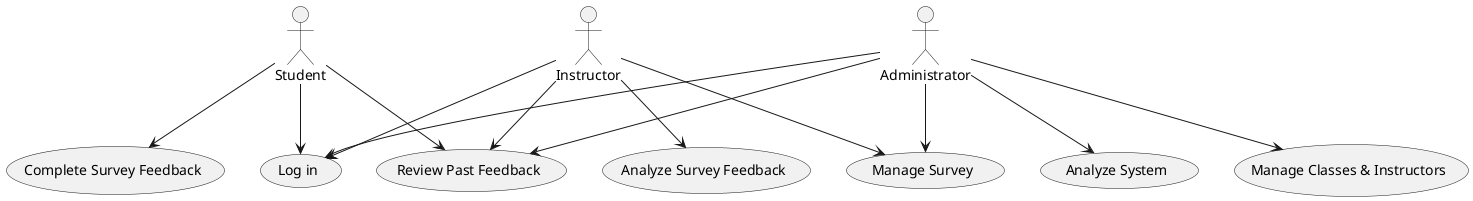 @startuml
' Define actors
actor Student
actor Instructor
actor Administrator

' Define use cases
usecase "Log in" as UC1
usecase "Manage Survey" as UC2
usecase "Complete Survey Feedback" as UC3
usecase "Review Past Feedback" as UC4
usecase "Analyze Survey Feedback" as UC5
usecase "Manage Classes & Instructors" as UC6
usecase "Analyze System" as UC7

' Relationships

' UC1: Log in
Student --> UC1
Instructor --> UC1
Administrator --> UC1

' UC2: Manage Survey
Instructor --> UC2 
Administrator --> UC2

' UC3: Complete Survey Feedback
Student --> UC3

' UC4: Review Past Feedback
Student --> UC4
Instructor --> UC4
Administrator --> UC4

' UC5: Analyze Survey Feedback
Instructor --> UC5

' UC6: Manage Classes & Instructors
Administrator --> UC6

' UC7: Analyze System
Administrator --> UC7

@enduml